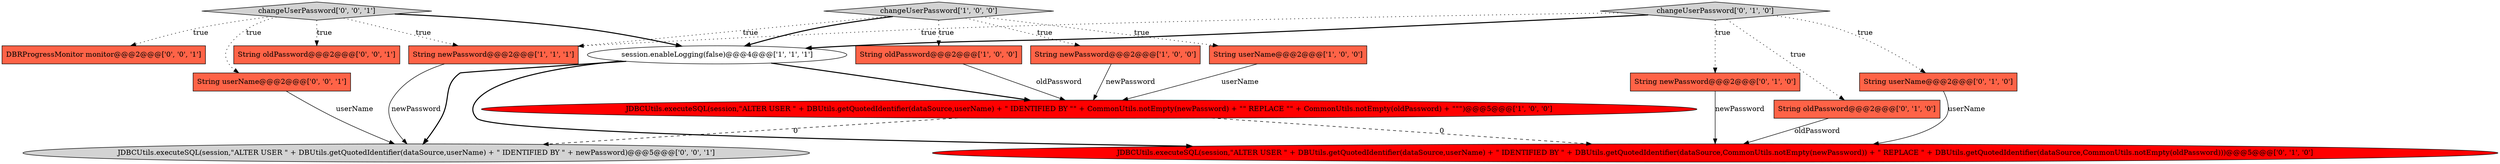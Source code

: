 digraph {
4 [style = filled, label = "changeUserPassword['1', '0', '0']", fillcolor = lightgray, shape = diamond image = "AAA0AAABBB1BBB"];
5 [style = filled, label = "String newPassword@@@2@@@['1', '1', '1']", fillcolor = tomato, shape = box image = "AAA0AAABBB1BBB"];
10 [style = filled, label = "String newPassword@@@2@@@['0', '1', '0']", fillcolor = tomato, shape = box image = "AAA0AAABBB2BBB"];
8 [style = filled, label = "String oldPassword@@@2@@@['0', '1', '0']", fillcolor = tomato, shape = box image = "AAA0AAABBB2BBB"];
2 [style = filled, label = "String oldPassword@@@2@@@['1', '0', '0']", fillcolor = tomato, shape = box image = "AAA0AAABBB1BBB"];
13 [style = filled, label = "changeUserPassword['0', '0', '1']", fillcolor = lightgray, shape = diamond image = "AAA0AAABBB3BBB"];
15 [style = filled, label = "String oldPassword@@@2@@@['0', '0', '1']", fillcolor = tomato, shape = box image = "AAA0AAABBB3BBB"];
16 [style = filled, label = "JDBCUtils.executeSQL(session,\"ALTER USER \" + DBUtils.getQuotedIdentifier(dataSource,userName) + \" IDENTIFIED BY \" + newPassword)@@@5@@@['0', '0', '1']", fillcolor = lightgray, shape = ellipse image = "AAA0AAABBB3BBB"];
12 [style = filled, label = "DBRProgressMonitor monitor@@@2@@@['0', '0', '1']", fillcolor = tomato, shape = box image = "AAA0AAABBB3BBB"];
7 [style = filled, label = "JDBCUtils.executeSQL(session,\"ALTER USER \" + DBUtils.getQuotedIdentifier(dataSource,userName) + \" IDENTIFIED BY \" + DBUtils.getQuotedIdentifier(dataSource,CommonUtils.notEmpty(newPassword)) + \" REPLACE \" + DBUtils.getQuotedIdentifier(dataSource,CommonUtils.notEmpty(oldPassword)))@@@5@@@['0', '1', '0']", fillcolor = red, shape = ellipse image = "AAA1AAABBB2BBB"];
3 [style = filled, label = "String newPassword@@@2@@@['1', '0', '0']", fillcolor = tomato, shape = box image = "AAA0AAABBB1BBB"];
14 [style = filled, label = "String userName@@@2@@@['0', '0', '1']", fillcolor = tomato, shape = box image = "AAA0AAABBB3BBB"];
9 [style = filled, label = "String userName@@@2@@@['0', '1', '0']", fillcolor = tomato, shape = box image = "AAA0AAABBB2BBB"];
6 [style = filled, label = "session.enableLogging(false)@@@4@@@['1', '1', '1']", fillcolor = white, shape = ellipse image = "AAA0AAABBB1BBB"];
0 [style = filled, label = "String userName@@@2@@@['1', '0', '0']", fillcolor = tomato, shape = box image = "AAA0AAABBB1BBB"];
11 [style = filled, label = "changeUserPassword['0', '1', '0']", fillcolor = lightgray, shape = diamond image = "AAA0AAABBB2BBB"];
1 [style = filled, label = "JDBCUtils.executeSQL(session,\"ALTER USER \" + DBUtils.getQuotedIdentifier(dataSource,userName) + \" IDENTIFIED BY \"\" + CommonUtils.notEmpty(newPassword) + \"\" REPLACE \"\" + CommonUtils.notEmpty(oldPassword) + \"\"\")@@@5@@@['1', '0', '0']", fillcolor = red, shape = ellipse image = "AAA1AAABBB1BBB"];
4->5 [style = dotted, label="true"];
9->7 [style = solid, label="userName"];
13->12 [style = dotted, label="true"];
4->6 [style = bold, label=""];
11->10 [style = dotted, label="true"];
11->6 [style = bold, label=""];
4->0 [style = dotted, label="true"];
3->1 [style = solid, label="newPassword"];
11->9 [style = dotted, label="true"];
11->5 [style = dotted, label="true"];
13->5 [style = dotted, label="true"];
6->1 [style = bold, label=""];
0->1 [style = solid, label="userName"];
4->3 [style = dotted, label="true"];
6->16 [style = bold, label=""];
1->16 [style = dashed, label="0"];
8->7 [style = solid, label="oldPassword"];
2->1 [style = solid, label="oldPassword"];
11->8 [style = dotted, label="true"];
13->15 [style = dotted, label="true"];
14->16 [style = solid, label="userName"];
13->6 [style = bold, label=""];
1->7 [style = dashed, label="0"];
6->7 [style = bold, label=""];
5->16 [style = solid, label="newPassword"];
13->14 [style = dotted, label="true"];
4->2 [style = dotted, label="true"];
10->7 [style = solid, label="newPassword"];
}
